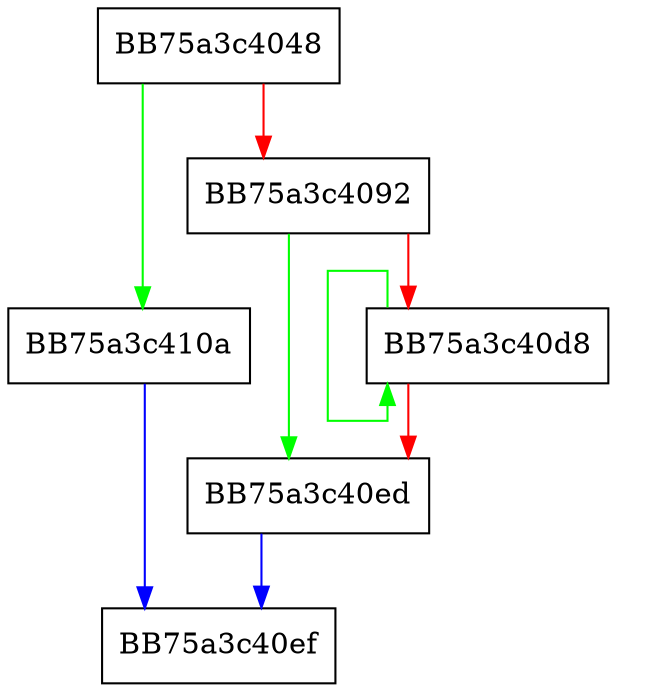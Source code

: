 digraph siga_init_once {
  node [shape="box"];
  graph [splines=ortho];
  BB75a3c4048 -> BB75a3c410a [color="green"];
  BB75a3c4048 -> BB75a3c4092 [color="red"];
  BB75a3c4092 -> BB75a3c40ed [color="green"];
  BB75a3c4092 -> BB75a3c40d8 [color="red"];
  BB75a3c40d8 -> BB75a3c40d8 [color="green"];
  BB75a3c40d8 -> BB75a3c40ed [color="red"];
  BB75a3c40ed -> BB75a3c40ef [color="blue"];
  BB75a3c410a -> BB75a3c40ef [color="blue"];
}